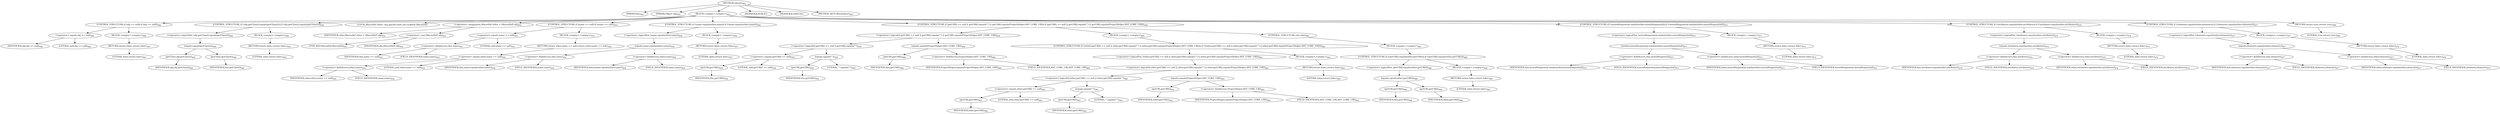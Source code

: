 digraph "equals" {  
"921" [label = <(METHOD,equals)<SUB>445</SUB>> ]
"80" [label = <(PARAM,this)<SUB>445</SUB>> ]
"922" [label = <(PARAM,Object obj)<SUB>445</SUB>> ]
"923" [label = <(BLOCK,&lt;empty&gt;,&lt;empty&gt;)<SUB>445</SUB>> ]
"924" [label = <(CONTROL_STRUCTURE,if (obj == null),if (obj == null))<SUB>446</SUB>> ]
"925" [label = <(&lt;operator&gt;.equals,obj == null)<SUB>446</SUB>> ]
"926" [label = <(IDENTIFIER,obj,obj == null)<SUB>446</SUB>> ]
"927" [label = <(LITERAL,null,obj == null)<SUB>446</SUB>> ]
"928" [label = <(BLOCK,&lt;empty&gt;,&lt;empty&gt;)<SUB>446</SUB>> ]
"929" [label = <(RETURN,return false;,return false;)<SUB>447</SUB>> ]
"930" [label = <(LITERAL,false,return false;)<SUB>447</SUB>> ]
"931" [label = <(CONTROL_STRUCTURE,if (!obj.getClass().equals(getClass())),if (!obj.getClass().equals(getClass())))<SUB>449</SUB>> ]
"932" [label = <(&lt;operator&gt;.logicalNot,!obj.getClass().equals(getClass()))<SUB>449</SUB>> ]
"933" [label = <(equals,equals(getClass()))<SUB>449</SUB>> ]
"934" [label = <(getClass,obj.getClass())<SUB>449</SUB>> ]
"935" [label = <(IDENTIFIER,obj,obj.getClass())<SUB>449</SUB>> ]
"936" [label = <(getClass,getClass())<SUB>449</SUB>> ]
"79" [label = <(IDENTIFIER,this,getClass())<SUB>449</SUB>> ]
"937" [label = <(BLOCK,&lt;empty&gt;,&lt;empty&gt;)<SUB>449</SUB>> ]
"938" [label = <(RETURN,return false;,return false;)<SUB>450</SUB>> ]
"939" [label = <(LITERAL,false,return false;)<SUB>450</SUB>> ]
"940" [label = <(LOCAL,MacroDef other: org.apache.tools.ant.taskdefs.MacroDef)> ]
"941" [label = <(&lt;operator&gt;.assignment,MacroDef other = (MacroDef) obj)<SUB>452</SUB>> ]
"942" [label = <(IDENTIFIER,other,MacroDef other = (MacroDef) obj)<SUB>452</SUB>> ]
"943" [label = <(&lt;operator&gt;.cast,(MacroDef) obj)<SUB>452</SUB>> ]
"944" [label = <(TYPE_REF,MacroDef,MacroDef)<SUB>452</SUB>> ]
"945" [label = <(IDENTIFIER,obj,(MacroDef) obj)<SUB>452</SUB>> ]
"946" [label = <(CONTROL_STRUCTURE,if (name == null),if (name == null))<SUB>453</SUB>> ]
"947" [label = <(&lt;operator&gt;.equals,name == null)<SUB>453</SUB>> ]
"948" [label = <(&lt;operator&gt;.fieldAccess,this.name)<SUB>453</SUB>> ]
"949" [label = <(IDENTIFIER,this,name == null)<SUB>453</SUB>> ]
"950" [label = <(FIELD_IDENTIFIER,name,name)<SUB>453</SUB>> ]
"951" [label = <(LITERAL,null,name == null)<SUB>453</SUB>> ]
"952" [label = <(BLOCK,&lt;empty&gt;,&lt;empty&gt;)<SUB>453</SUB>> ]
"953" [label = <(RETURN,return other.name == null;,return other.name == null;)<SUB>454</SUB>> ]
"954" [label = <(&lt;operator&gt;.equals,other.name == null)<SUB>454</SUB>> ]
"955" [label = <(&lt;operator&gt;.fieldAccess,other.name)<SUB>454</SUB>> ]
"956" [label = <(IDENTIFIER,other,other.name == null)<SUB>454</SUB>> ]
"957" [label = <(FIELD_IDENTIFIER,name,name)<SUB>454</SUB>> ]
"958" [label = <(LITERAL,null,other.name == null)<SUB>454</SUB>> ]
"959" [label = <(CONTROL_STRUCTURE,if (!name.equals(other.name)),if (!name.equals(other.name)))<SUB>456</SUB>> ]
"960" [label = <(&lt;operator&gt;.logicalNot,!name.equals(other.name))<SUB>456</SUB>> ]
"961" [label = <(equals,name.equals(other.name))<SUB>456</SUB>> ]
"962" [label = <(&lt;operator&gt;.fieldAccess,this.name)<SUB>456</SUB>> ]
"963" [label = <(IDENTIFIER,this,name.equals(other.name))<SUB>456</SUB>> ]
"964" [label = <(FIELD_IDENTIFIER,name,name)<SUB>456</SUB>> ]
"965" [label = <(&lt;operator&gt;.fieldAccess,other.name)<SUB>456</SUB>> ]
"966" [label = <(IDENTIFIER,other,name.equals(other.name))<SUB>456</SUB>> ]
"967" [label = <(FIELD_IDENTIFIER,name,name)<SUB>456</SUB>> ]
"968" [label = <(BLOCK,&lt;empty&gt;,&lt;empty&gt;)<SUB>456</SUB>> ]
"969" [label = <(RETURN,return false;,return false;)<SUB>457</SUB>> ]
"970" [label = <(LITERAL,false,return false;)<SUB>457</SUB>> ]
"971" [label = <(CONTROL_STRUCTURE,if (getURI() == null || getURI().equals(&quot;&quot;) || getURI().equals(ProjectHelper.ANT_CORE_URI)),if (getURI() == null || getURI().equals(&quot;&quot;) || getURI().equals(ProjectHelper.ANT_CORE_URI)))<SUB>459</SUB>> ]
"972" [label = <(&lt;operator&gt;.logicalOr,getURI() == null || getURI().equals(&quot;&quot;) || getURI().equals(ProjectHelper.ANT_CORE_URI))<SUB>459</SUB>> ]
"973" [label = <(&lt;operator&gt;.logicalOr,getURI() == null || getURI().equals(&quot;&quot;))<SUB>459</SUB>> ]
"974" [label = <(&lt;operator&gt;.equals,getURI() == null)<SUB>459</SUB>> ]
"975" [label = <(getURI,getURI())<SUB>459</SUB>> ]
"81" [label = <(IDENTIFIER,this,getURI())<SUB>459</SUB>> ]
"976" [label = <(LITERAL,null,getURI() == null)<SUB>459</SUB>> ]
"977" [label = <(equals,equals(&quot;&quot;))<SUB>459</SUB>> ]
"978" [label = <(getURI,getURI())<SUB>459</SUB>> ]
"82" [label = <(IDENTIFIER,this,getURI())<SUB>459</SUB>> ]
"979" [label = <(LITERAL,&quot;&quot;,equals(&quot;&quot;))<SUB>459</SUB>> ]
"980" [label = <(equals,equals(ProjectHelper.ANT_CORE_URI))<SUB>460</SUB>> ]
"981" [label = <(getURI,getURI())<SUB>460</SUB>> ]
"83" [label = <(IDENTIFIER,this,getURI())<SUB>460</SUB>> ]
"982" [label = <(&lt;operator&gt;.fieldAccess,ProjectHelper.ANT_CORE_URI)<SUB>460</SUB>> ]
"983" [label = <(IDENTIFIER,ProjectHelper,equals(ProjectHelper.ANT_CORE_URI))<SUB>460</SUB>> ]
"984" [label = <(FIELD_IDENTIFIER,ANT_CORE_URI,ANT_CORE_URI)<SUB>460</SUB>> ]
"985" [label = <(BLOCK,&lt;empty&gt;,&lt;empty&gt;)<SUB>460</SUB>> ]
"986" [label = <(CONTROL_STRUCTURE,if (!(other.getURI() == null || other.getURI().equals(&quot;&quot;) || other.getURI().equals(ProjectHelper.ANT_CORE_URI))),if (!(other.getURI() == null || other.getURI().equals(&quot;&quot;) || other.getURI().equals(ProjectHelper.ANT_CORE_URI))))<SUB>461</SUB>> ]
"987" [label = <(&lt;operator&gt;.logicalNot,!(other.getURI() == null || other.getURI().equals(&quot;&quot;) || other.getURI().equals(ProjectHelper.ANT_CORE_URI)))<SUB>461</SUB>> ]
"988" [label = <(&lt;operator&gt;.logicalOr,other.getURI() == null || other.getURI().equals(&quot;&quot;) || other.getURI().equals(ProjectHelper.ANT_CORE_URI))<SUB>461</SUB>> ]
"989" [label = <(&lt;operator&gt;.logicalOr,other.getURI() == null || other.getURI().equals(&quot;&quot;))<SUB>461</SUB>> ]
"990" [label = <(&lt;operator&gt;.equals,other.getURI() == null)<SUB>461</SUB>> ]
"991" [label = <(getURI,getURI())<SUB>461</SUB>> ]
"992" [label = <(IDENTIFIER,other,getURI())<SUB>461</SUB>> ]
"993" [label = <(LITERAL,null,other.getURI() == null)<SUB>461</SUB>> ]
"994" [label = <(equals,equals(&quot;&quot;))<SUB>461</SUB>> ]
"995" [label = <(getURI,getURI())<SUB>461</SUB>> ]
"996" [label = <(IDENTIFIER,other,getURI())<SUB>461</SUB>> ]
"997" [label = <(LITERAL,&quot;&quot;,equals(&quot;&quot;))<SUB>461</SUB>> ]
"998" [label = <(equals,equals(ProjectHelper.ANT_CORE_URI))<SUB>462</SUB>> ]
"999" [label = <(getURI,getURI())<SUB>462</SUB>> ]
"1000" [label = <(IDENTIFIER,other,getURI())<SUB>462</SUB>> ]
"1001" [label = <(&lt;operator&gt;.fieldAccess,ProjectHelper.ANT_CORE_URI)<SUB>462</SUB>> ]
"1002" [label = <(IDENTIFIER,ProjectHelper,equals(ProjectHelper.ANT_CORE_URI))<SUB>462</SUB>> ]
"1003" [label = <(FIELD_IDENTIFIER,ANT_CORE_URI,ANT_CORE_URI)<SUB>462</SUB>> ]
"1004" [label = <(BLOCK,&lt;empty&gt;,&lt;empty&gt;)<SUB>462</SUB>> ]
"1005" [label = <(RETURN,return false;,return false;)<SUB>463</SUB>> ]
"1006" [label = <(LITERAL,false,return false;)<SUB>463</SUB>> ]
"1007" [label = <(CONTROL_STRUCTURE,else,else)<SUB>465</SUB>> ]
"1008" [label = <(BLOCK,&lt;empty&gt;,&lt;empty&gt;)<SUB>465</SUB>> ]
"1009" [label = <(CONTROL_STRUCTURE,if (!getURI().equals(other.getURI())),if (!getURI().equals(other.getURI())))<SUB>466</SUB>> ]
"1010" [label = <(&lt;operator&gt;.logicalNot,!getURI().equals(other.getURI()))<SUB>466</SUB>> ]
"1011" [label = <(equals,equals(other.getURI()))<SUB>466</SUB>> ]
"1012" [label = <(getURI,getURI())<SUB>466</SUB>> ]
"84" [label = <(IDENTIFIER,this,getURI())<SUB>466</SUB>> ]
"1013" [label = <(getURI,getURI())<SUB>466</SUB>> ]
"1014" [label = <(IDENTIFIER,other,getURI())<SUB>466</SUB>> ]
"1015" [label = <(BLOCK,&lt;empty&gt;,&lt;empty&gt;)<SUB>466</SUB>> ]
"1016" [label = <(RETURN,return false;,return false;)<SUB>467</SUB>> ]
"1017" [label = <(LITERAL,false,return false;)<SUB>467</SUB>> ]
"1018" [label = <(CONTROL_STRUCTURE,if (!nestedSequential.similar(other.nestedSequential)),if (!nestedSequential.similar(other.nestedSequential)))<SUB>471</SUB>> ]
"1019" [label = <(&lt;operator&gt;.logicalNot,!nestedSequential.similar(other.nestedSequential))<SUB>471</SUB>> ]
"1020" [label = <(similar,nestedSequential.similar(other.nestedSequential))<SUB>471</SUB>> ]
"1021" [label = <(&lt;operator&gt;.fieldAccess,this.nestedSequential)<SUB>471</SUB>> ]
"1022" [label = <(IDENTIFIER,this,nestedSequential.similar(other.nestedSequential))<SUB>471</SUB>> ]
"1023" [label = <(FIELD_IDENTIFIER,nestedSequential,nestedSequential)<SUB>471</SUB>> ]
"1024" [label = <(&lt;operator&gt;.fieldAccess,other.nestedSequential)<SUB>471</SUB>> ]
"1025" [label = <(IDENTIFIER,other,nestedSequential.similar(other.nestedSequential))<SUB>471</SUB>> ]
"1026" [label = <(FIELD_IDENTIFIER,nestedSequential,nestedSequential)<SUB>471</SUB>> ]
"1027" [label = <(BLOCK,&lt;empty&gt;,&lt;empty&gt;)<SUB>471</SUB>> ]
"1028" [label = <(RETURN,return false;,return false;)<SUB>472</SUB>> ]
"1029" [label = <(LITERAL,false,return false;)<SUB>472</SUB>> ]
"1030" [label = <(CONTROL_STRUCTURE,if (!attributes.equals(other.attributes)),if (!attributes.equals(other.attributes)))<SUB>474</SUB>> ]
"1031" [label = <(&lt;operator&gt;.logicalNot,!attributes.equals(other.attributes))<SUB>474</SUB>> ]
"1032" [label = <(equals,attributes.equals(other.attributes))<SUB>474</SUB>> ]
"1033" [label = <(&lt;operator&gt;.fieldAccess,this.attributes)<SUB>474</SUB>> ]
"1034" [label = <(IDENTIFIER,this,attributes.equals(other.attributes))<SUB>474</SUB>> ]
"1035" [label = <(FIELD_IDENTIFIER,attributes,attributes)<SUB>474</SUB>> ]
"1036" [label = <(&lt;operator&gt;.fieldAccess,other.attributes)<SUB>474</SUB>> ]
"1037" [label = <(IDENTIFIER,other,attributes.equals(other.attributes))<SUB>474</SUB>> ]
"1038" [label = <(FIELD_IDENTIFIER,attributes,attributes)<SUB>474</SUB>> ]
"1039" [label = <(BLOCK,&lt;empty&gt;,&lt;empty&gt;)<SUB>474</SUB>> ]
"1040" [label = <(RETURN,return false;,return false;)<SUB>475</SUB>> ]
"1041" [label = <(LITERAL,false,return false;)<SUB>475</SUB>> ]
"1042" [label = <(CONTROL_STRUCTURE,if (!elements.equals(other.elements)),if (!elements.equals(other.elements)))<SUB>477</SUB>> ]
"1043" [label = <(&lt;operator&gt;.logicalNot,!elements.equals(other.elements))<SUB>477</SUB>> ]
"1044" [label = <(equals,elements.equals(other.elements))<SUB>477</SUB>> ]
"1045" [label = <(&lt;operator&gt;.fieldAccess,this.elements)<SUB>477</SUB>> ]
"1046" [label = <(IDENTIFIER,this,elements.equals(other.elements))<SUB>477</SUB>> ]
"1047" [label = <(FIELD_IDENTIFIER,elements,elements)<SUB>477</SUB>> ]
"1048" [label = <(&lt;operator&gt;.fieldAccess,other.elements)<SUB>477</SUB>> ]
"1049" [label = <(IDENTIFIER,other,elements.equals(other.elements))<SUB>477</SUB>> ]
"1050" [label = <(FIELD_IDENTIFIER,elements,elements)<SUB>477</SUB>> ]
"1051" [label = <(BLOCK,&lt;empty&gt;,&lt;empty&gt;)<SUB>477</SUB>> ]
"1052" [label = <(RETURN,return false;,return false;)<SUB>478</SUB>> ]
"1053" [label = <(LITERAL,false,return false;)<SUB>478</SUB>> ]
"1054" [label = <(RETURN,return true;,return true;)<SUB>480</SUB>> ]
"1055" [label = <(LITERAL,true,return true;)<SUB>480</SUB>> ]
"1056" [label = <(MODIFIER,PUBLIC)> ]
"1057" [label = <(MODIFIER,VIRTUAL)> ]
"1058" [label = <(METHOD_RETURN,boolean)<SUB>445</SUB>> ]
  "921" -> "80" 
  "921" -> "922" 
  "921" -> "923" 
  "921" -> "1056" 
  "921" -> "1057" 
  "921" -> "1058" 
  "923" -> "924" 
  "923" -> "931" 
  "923" -> "940" 
  "923" -> "941" 
  "923" -> "946" 
  "923" -> "959" 
  "923" -> "971" 
  "923" -> "1018" 
  "923" -> "1030" 
  "923" -> "1042" 
  "923" -> "1054" 
  "924" -> "925" 
  "924" -> "928" 
  "925" -> "926" 
  "925" -> "927" 
  "928" -> "929" 
  "929" -> "930" 
  "931" -> "932" 
  "931" -> "937" 
  "932" -> "933" 
  "933" -> "934" 
  "933" -> "936" 
  "934" -> "935" 
  "936" -> "79" 
  "937" -> "938" 
  "938" -> "939" 
  "941" -> "942" 
  "941" -> "943" 
  "943" -> "944" 
  "943" -> "945" 
  "946" -> "947" 
  "946" -> "952" 
  "947" -> "948" 
  "947" -> "951" 
  "948" -> "949" 
  "948" -> "950" 
  "952" -> "953" 
  "953" -> "954" 
  "954" -> "955" 
  "954" -> "958" 
  "955" -> "956" 
  "955" -> "957" 
  "959" -> "960" 
  "959" -> "968" 
  "960" -> "961" 
  "961" -> "962" 
  "961" -> "965" 
  "962" -> "963" 
  "962" -> "964" 
  "965" -> "966" 
  "965" -> "967" 
  "968" -> "969" 
  "969" -> "970" 
  "971" -> "972" 
  "971" -> "985" 
  "971" -> "1007" 
  "972" -> "973" 
  "972" -> "980" 
  "973" -> "974" 
  "973" -> "977" 
  "974" -> "975" 
  "974" -> "976" 
  "975" -> "81" 
  "977" -> "978" 
  "977" -> "979" 
  "978" -> "82" 
  "980" -> "981" 
  "980" -> "982" 
  "981" -> "83" 
  "982" -> "983" 
  "982" -> "984" 
  "985" -> "986" 
  "986" -> "987" 
  "986" -> "1004" 
  "987" -> "988" 
  "988" -> "989" 
  "988" -> "998" 
  "989" -> "990" 
  "989" -> "994" 
  "990" -> "991" 
  "990" -> "993" 
  "991" -> "992" 
  "994" -> "995" 
  "994" -> "997" 
  "995" -> "996" 
  "998" -> "999" 
  "998" -> "1001" 
  "999" -> "1000" 
  "1001" -> "1002" 
  "1001" -> "1003" 
  "1004" -> "1005" 
  "1005" -> "1006" 
  "1007" -> "1008" 
  "1008" -> "1009" 
  "1009" -> "1010" 
  "1009" -> "1015" 
  "1010" -> "1011" 
  "1011" -> "1012" 
  "1011" -> "1013" 
  "1012" -> "84" 
  "1013" -> "1014" 
  "1015" -> "1016" 
  "1016" -> "1017" 
  "1018" -> "1019" 
  "1018" -> "1027" 
  "1019" -> "1020" 
  "1020" -> "1021" 
  "1020" -> "1024" 
  "1021" -> "1022" 
  "1021" -> "1023" 
  "1024" -> "1025" 
  "1024" -> "1026" 
  "1027" -> "1028" 
  "1028" -> "1029" 
  "1030" -> "1031" 
  "1030" -> "1039" 
  "1031" -> "1032" 
  "1032" -> "1033" 
  "1032" -> "1036" 
  "1033" -> "1034" 
  "1033" -> "1035" 
  "1036" -> "1037" 
  "1036" -> "1038" 
  "1039" -> "1040" 
  "1040" -> "1041" 
  "1042" -> "1043" 
  "1042" -> "1051" 
  "1043" -> "1044" 
  "1044" -> "1045" 
  "1044" -> "1048" 
  "1045" -> "1046" 
  "1045" -> "1047" 
  "1048" -> "1049" 
  "1048" -> "1050" 
  "1051" -> "1052" 
  "1052" -> "1053" 
  "1054" -> "1055" 
}
